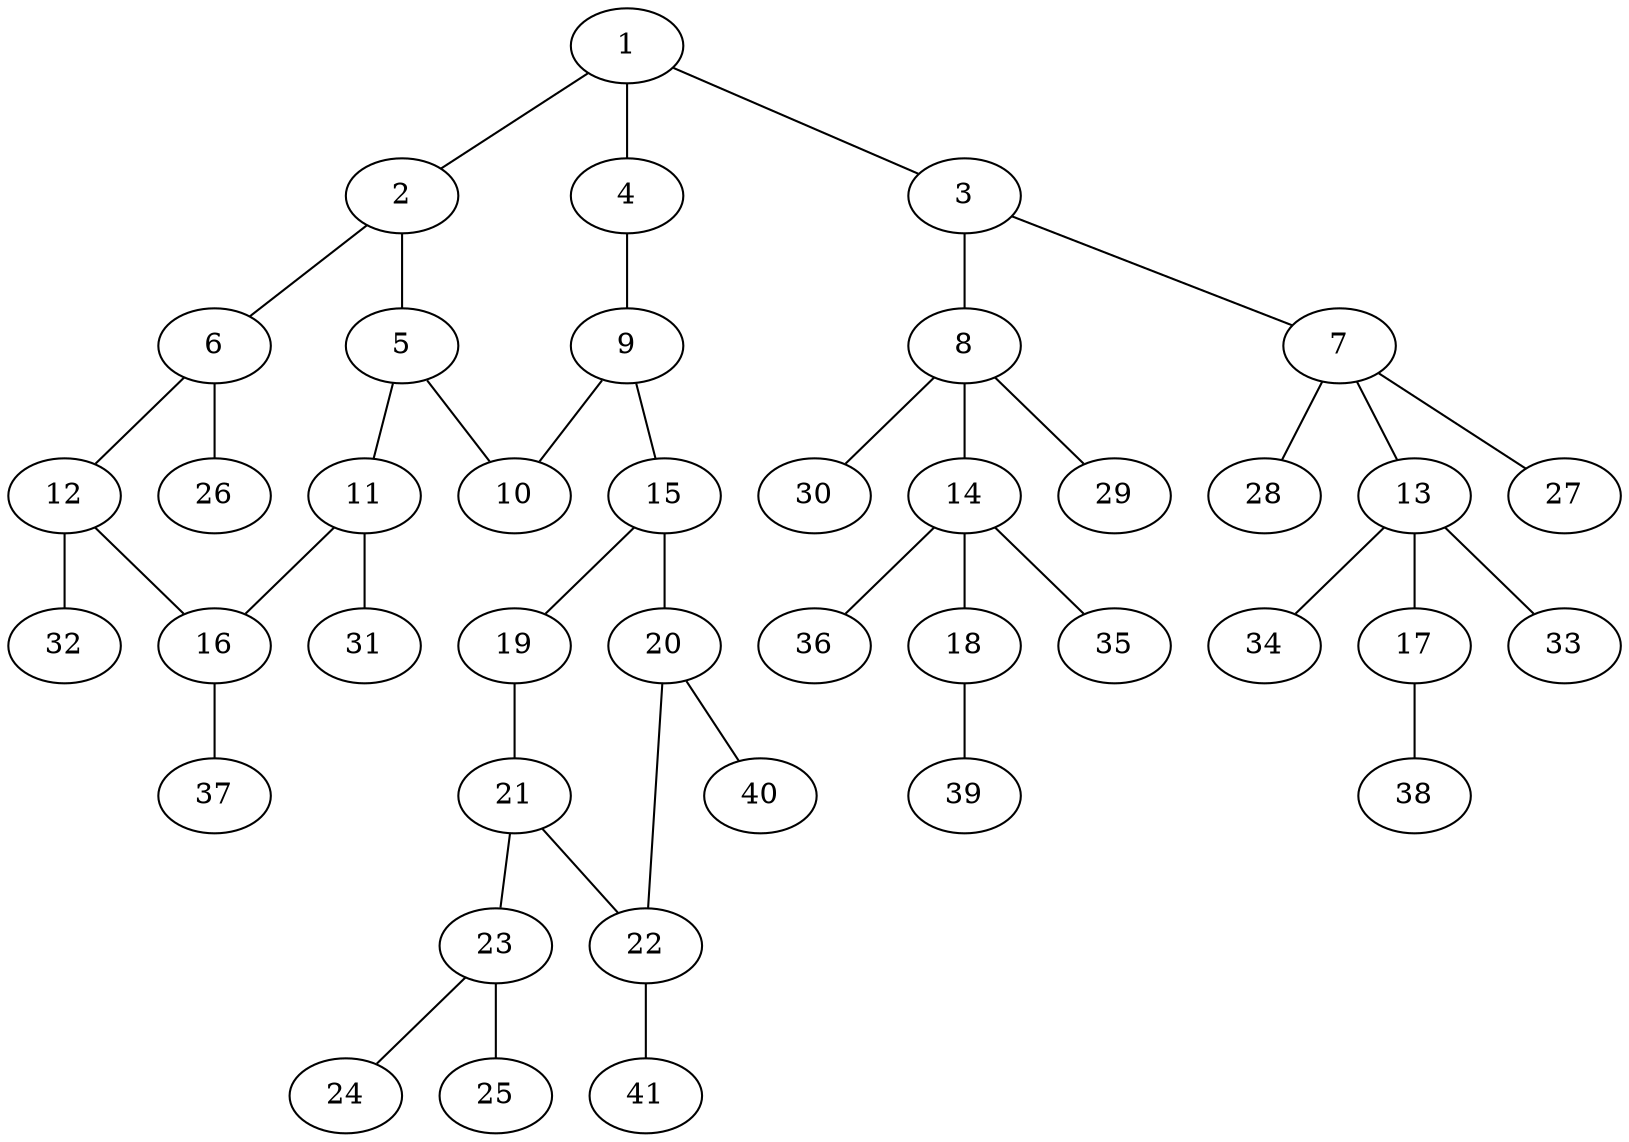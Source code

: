 graph molecule_1356 {
	1	 [chem=C];
	2	 [chem=C];
	1 -- 2	 [valence=1];
	3	 [chem=N];
	1 -- 3	 [valence=1];
	4	 [chem=N];
	1 -- 4	 [valence=2];
	5	 [chem=C];
	2 -- 5	 [valence=2];
	6	 [chem=C];
	2 -- 6	 [valence=1];
	7	 [chem=C];
	3 -- 7	 [valence=1];
	8	 [chem=C];
	3 -- 8	 [valence=1];
	9	 [chem=C];
	4 -- 9	 [valence=1];
	10	 [chem=N];
	5 -- 10	 [valence=1];
	11	 [chem=C];
	5 -- 11	 [valence=1];
	12	 [chem=C];
	6 -- 12	 [valence=2];
	26	 [chem=H];
	6 -- 26	 [valence=1];
	13	 [chem=C];
	7 -- 13	 [valence=1];
	27	 [chem=H];
	7 -- 27	 [valence=1];
	28	 [chem=H];
	7 -- 28	 [valence=1];
	14	 [chem=C];
	8 -- 14	 [valence=1];
	29	 [chem=H];
	8 -- 29	 [valence=1];
	30	 [chem=H];
	8 -- 30	 [valence=1];
	9 -- 10	 [valence=2];
	15	 [chem=C];
	9 -- 15	 [valence=1];
	16	 [chem=C];
	11 -- 16	 [valence=2];
	31	 [chem=H];
	11 -- 31	 [valence=1];
	12 -- 16	 [valence=1];
	32	 [chem=H];
	12 -- 32	 [valence=1];
	17	 [chem=O];
	13 -- 17	 [valence=1];
	33	 [chem=H];
	13 -- 33	 [valence=1];
	34	 [chem=H];
	13 -- 34	 [valence=1];
	18	 [chem=O];
	14 -- 18	 [valence=1];
	35	 [chem=H];
	14 -- 35	 [valence=1];
	36	 [chem=H];
	14 -- 36	 [valence=1];
	19	 [chem=S];
	15 -- 19	 [valence=1];
	20	 [chem=C];
	15 -- 20	 [valence=2];
	37	 [chem=H];
	16 -- 37	 [valence=1];
	38	 [chem=H];
	17 -- 38	 [valence=1];
	39	 [chem=H];
	18 -- 39	 [valence=1];
	21	 [chem=C];
	19 -- 21	 [valence=1];
	22	 [chem=C];
	20 -- 22	 [valence=1];
	40	 [chem=H];
	20 -- 40	 [valence=1];
	21 -- 22	 [valence=2];
	23	 [chem=N];
	21 -- 23	 [valence=1];
	41	 [chem=H];
	22 -- 41	 [valence=1];
	24	 [chem=O];
	23 -- 24	 [valence=2];
	25	 [chem=O];
	23 -- 25	 [valence=1];
}
